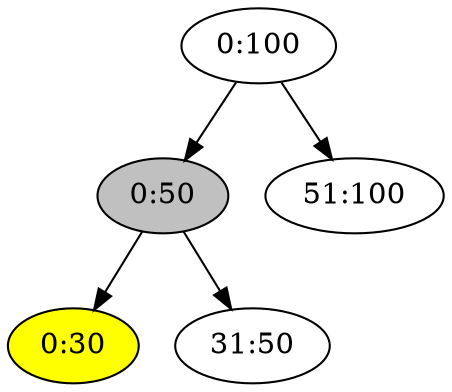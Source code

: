 digraph "l1-i0:30" {

/* Nodes */

N_0_100[label="0:100"];
N_0_50[label="0:50"][style="filled"][fillcolor="grey"];
N_0_30[label="0:30"][style="filled"][fillcolor="yellow"];
N_31_50[label="31:50"];
N_51_100[label="51:100"];

/* Edges */

N_0_50 -> N_0_30;
N_0_50 -> N_31_50;
N_0_100 -> N_0_50;
N_0_100 -> N_51_100;
}
